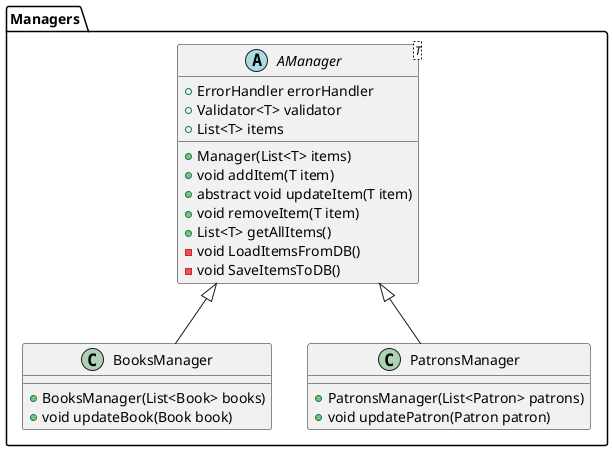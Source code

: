 @startuml Managers

package "Managers" {
    abstract class AManager<T> {
        +ErrorHandler errorHandler
        +Validator<T> validator
        +List<T> items
        +Manager(List<T> items)
        +void addItem(T item)
        +abstract void updateItem(T item)
        +void removeItem(T item)
        +List<T> getAllItems()
        -void LoadItemsFromDB()
        -void SaveItemsToDB()
    }

    class BooksManager extends AManager {
        +BooksManager(List<Book> books)
        +void updateBook(Book book)
    }

    class PatronsManager extends AManager {
        +PatronsManager(List<Patron> patrons)
        +void updatePatron(Patron patron)
    }
}

@enduml
